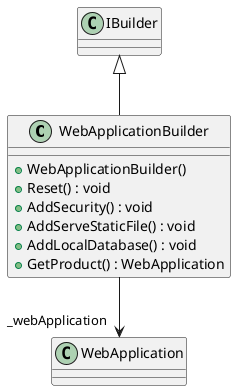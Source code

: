 @startuml
class WebApplicationBuilder {
    + WebApplicationBuilder()
    + Reset() : void
    + AddSecurity() : void
    + AddServeStaticFile() : void
    + AddLocalDatabase() : void
    + GetProduct() : WebApplication
}
IBuilder <|-- WebApplicationBuilder
WebApplicationBuilder --> "_webApplication" WebApplication
@enduml
